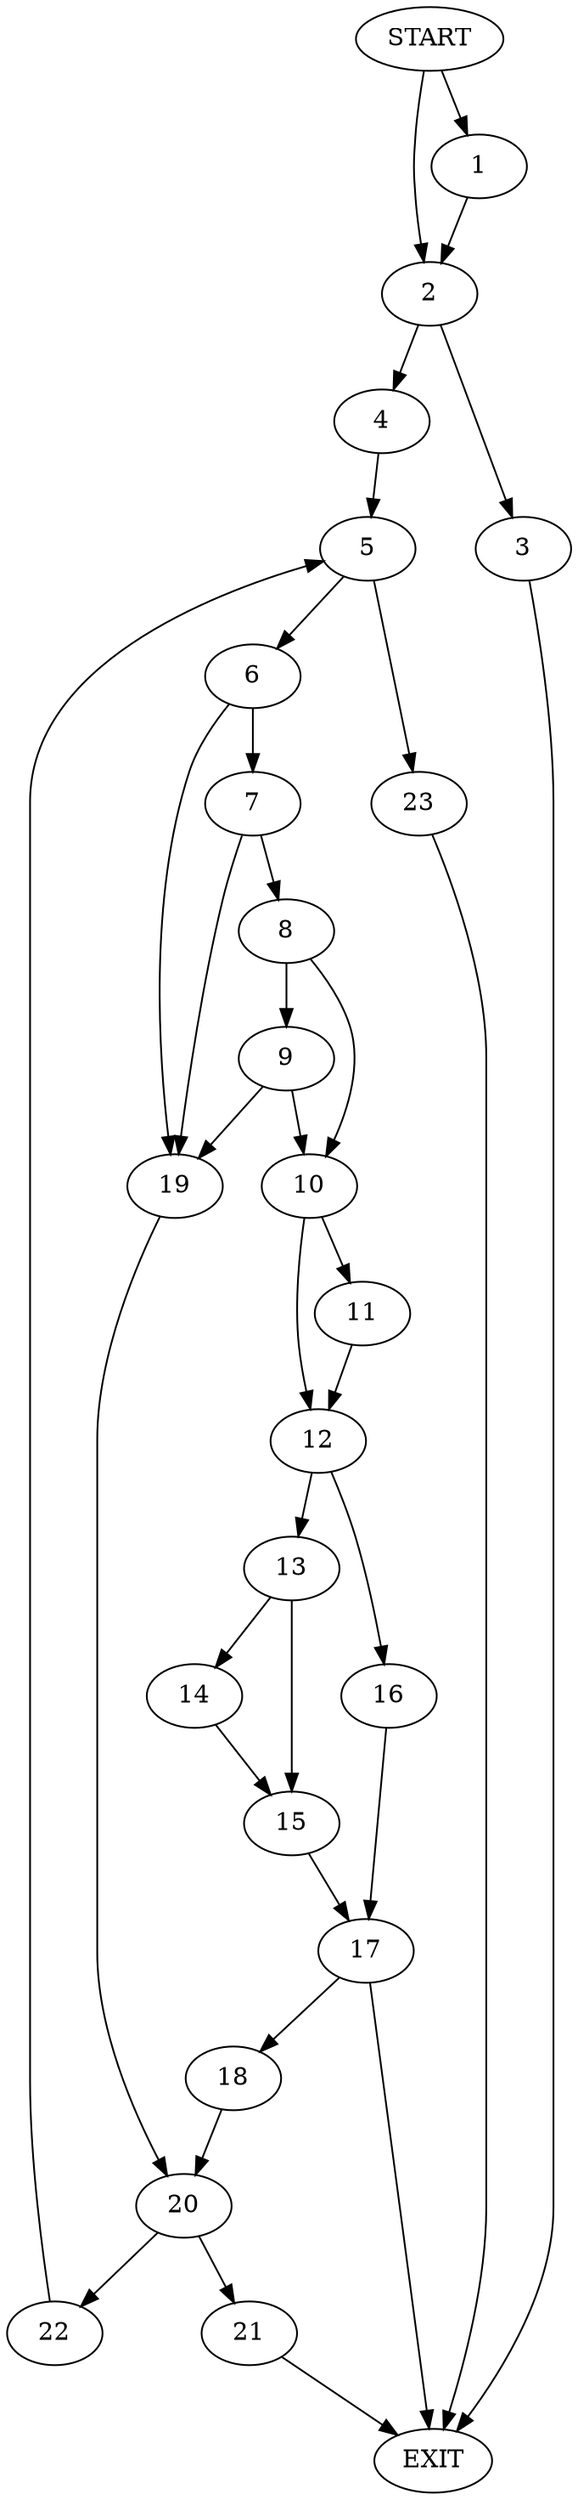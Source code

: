 digraph { 
0 [label="START"];
1;
2;
3;
4;
5;
6;
7;
8;
9;
10;
11;
12;
13;
14;
15;
16;
17;
18;
19;
20;
21;
22;
23;
24[label="EXIT"];
0 -> 1;
0 -> 2;
1 -> 2;
2 -> 3;
2 -> 4;
3 -> 24;
4 -> 5;
5 -> 6;
5 -> 23;
6 -> 7;
6 -> 19;
7 -> 8;
7 -> 19;
8 -> 10;
8 -> 9;
9 -> 10;
9 -> 19;
10 -> 11;
10 -> 12;
11 -> 12;
12 -> 13;
12 -> 16;
13 -> 14;
13 -> 15;
14 -> 15;
15 -> 17;
16 -> 17;
17 -> 24;
17 -> 18;
18 -> 20;
19 -> 20;
20 -> 21;
20 -> 22;
21 -> 24;
22 -> 5;
23 -> 24;
}